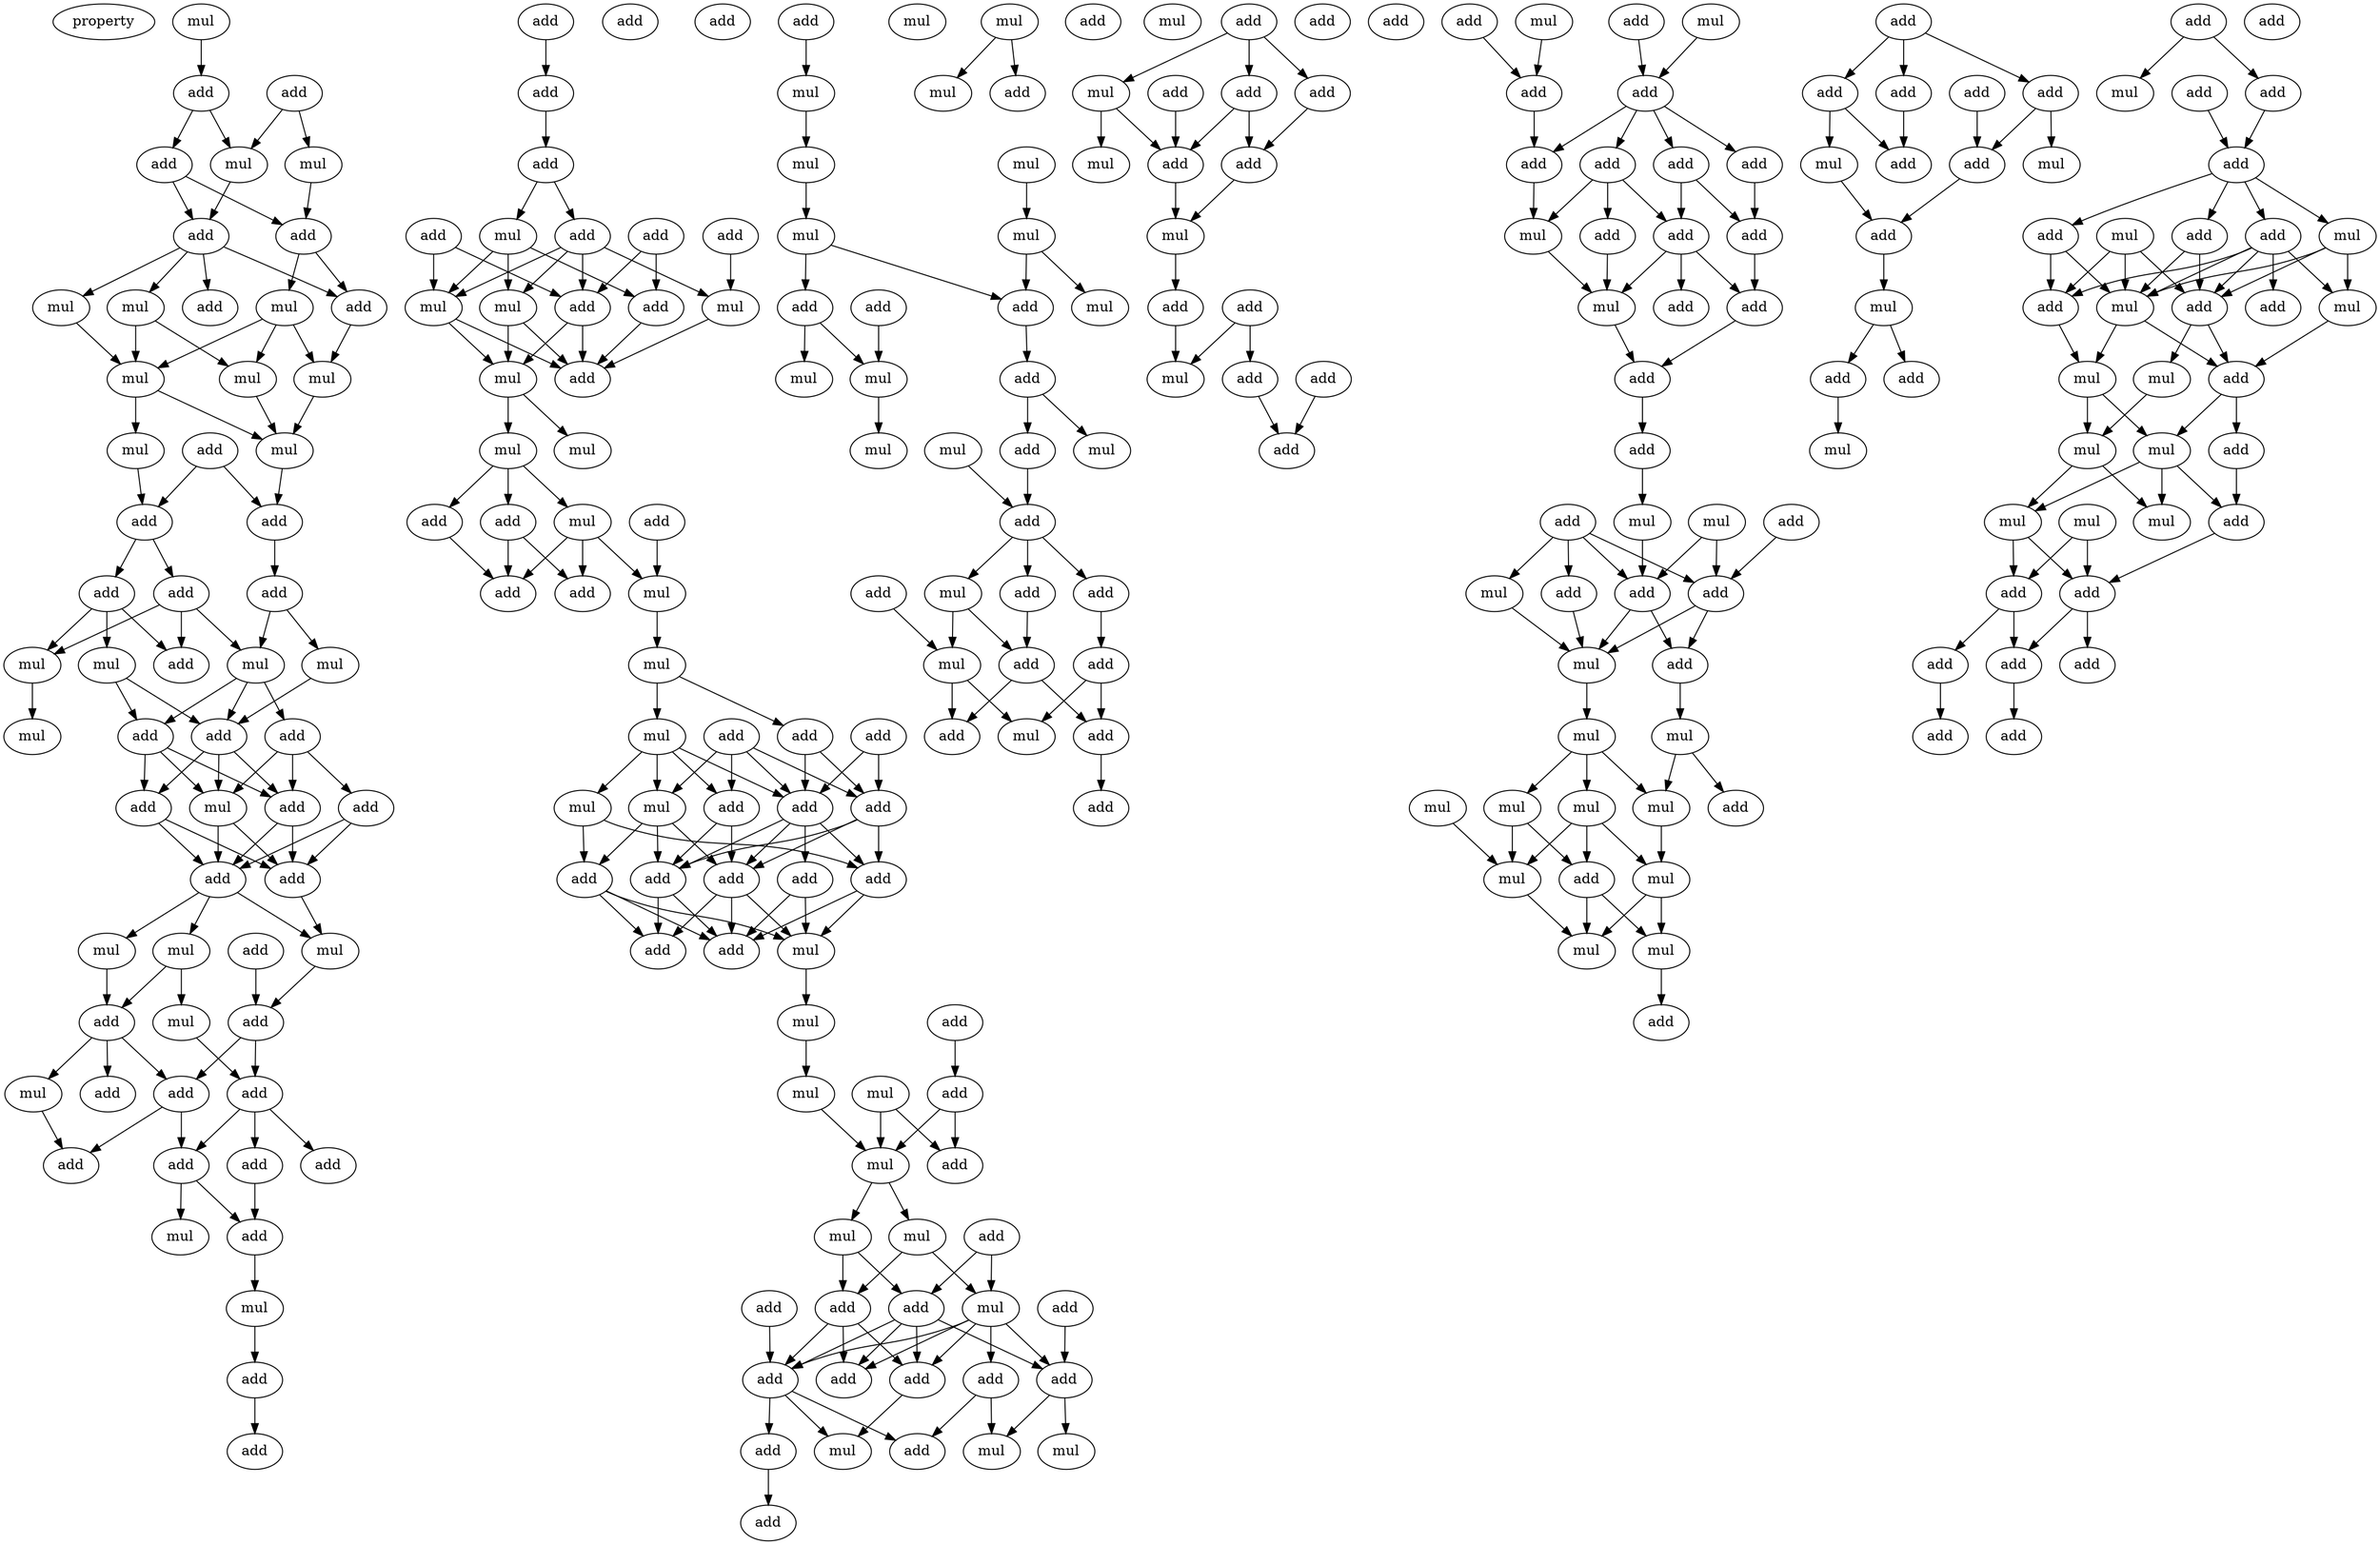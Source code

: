 digraph {
    node [fontcolor=black]
    property [mul=2,lf=1.5]
    0 [ label = mul ];
    1 [ label = add ];
    2 [ label = add ];
    3 [ label = mul ];
    4 [ label = mul ];
    5 [ label = add ];
    6 [ label = add ];
    7 [ label = add ];
    8 [ label = mul ];
    9 [ label = mul ];
    10 [ label = add ];
    11 [ label = add ];
    12 [ label = mul ];
    13 [ label = mul ];
    14 [ label = mul ];
    15 [ label = mul ];
    16 [ label = add ];
    17 [ label = mul ];
    18 [ label = mul ];
    19 [ label = add ];
    20 [ label = add ];
    21 [ label = add ];
    22 [ label = add ];
    23 [ label = add ];
    24 [ label = mul ];
    25 [ label = add ];
    26 [ label = mul ];
    27 [ label = mul ];
    28 [ label = mul ];
    29 [ label = add ];
    30 [ label = add ];
    31 [ label = add ];
    32 [ label = mul ];
    33 [ label = add ];
    34 [ label = add ];
    35 [ label = add ];
    36 [ label = mul ];
    37 [ label = add ];
    38 [ label = add ];
    39 [ label = mul ];
    40 [ label = mul ];
    41 [ label = add ];
    42 [ label = mul ];
    43 [ label = add ];
    44 [ label = mul ];
    45 [ label = add ];
    46 [ label = mul ];
    47 [ label = add ];
    48 [ label = add ];
    49 [ label = add ];
    50 [ label = add ];
    51 [ label = add ];
    52 [ label = add ];
    53 [ label = add ];
    54 [ label = mul ];
    55 [ label = add ];
    56 [ label = mul ];
    57 [ label = add ];
    58 [ label = add ];
    59 [ label = add ];
    60 [ label = add ];
    61 [ label = add ];
    62 [ label = add ];
    63 [ label = add ];
    64 [ label = mul ];
    65 [ label = add ];
    66 [ label = add ];
    67 [ label = add ];
    68 [ label = add ];
    69 [ label = mul ];
    70 [ label = mul ];
    71 [ label = add ];
    72 [ label = mul ];
    73 [ label = add ];
    74 [ label = mul ];
    75 [ label = add ];
    76 [ label = mul ];
    77 [ label = mul ];
    78 [ label = add ];
    79 [ label = mul ];
    80 [ label = add ];
    81 [ label = add ];
    82 [ label = add ];
    83 [ label = add ];
    84 [ label = mul ];
    85 [ label = mul ];
    86 [ label = add ];
    87 [ label = add ];
    88 [ label = mul ];
    89 [ label = add ];
    90 [ label = add ];
    91 [ label = mul ];
    92 [ label = mul ];
    93 [ label = add ];
    94 [ label = add ];
    95 [ label = add ];
    96 [ label = add ];
    97 [ label = add ];
    98 [ label = add ];
    99 [ label = add ];
    100 [ label = add ];
    101 [ label = add ];
    102 [ label = mul ];
    103 [ label = add ];
    104 [ label = mul ];
    105 [ label = mul ];
    106 [ label = mul ];
    107 [ label = add ];
    108 [ label = mul ];
    109 [ label = add ];
    110 [ label = mul ];
    111 [ label = add ];
    112 [ label = mul ];
    113 [ label = add ];
    114 [ label = mul ];
    115 [ label = add ];
    116 [ label = add ];
    117 [ label = add ];
    118 [ label = add ];
    119 [ label = add ];
    120 [ label = add ];
    121 [ label = add ];
    122 [ label = add ];
    123 [ label = mul ];
    124 [ label = add ];
    125 [ label = mul ];
    126 [ label = mul ];
    127 [ label = add ];
    128 [ label = add ];
    129 [ label = add ];
    130 [ label = mul ];
    131 [ label = mul ];
    132 [ label = mul ];
    133 [ label = add ];
    134 [ label = mul ];
    135 [ label = mul ];
    136 [ label = add ];
    137 [ label = mul ];
    138 [ label = mul ];
    139 [ label = mul ];
    140 [ label = mul ];
    141 [ label = add ];
    142 [ label = mul ];
    143 [ label = add ];
    144 [ label = add ];
    145 [ label = mul ];
    146 [ label = add ];
    147 [ label = mul ];
    148 [ label = add ];
    149 [ label = mul ];
    150 [ label = mul ];
    151 [ label = mul ];
    152 [ label = add ];
    153 [ label = add ];
    154 [ label = mul ];
    155 [ label = add ];
    156 [ label = add ];
    157 [ label = add ];
    158 [ label = add ];
    159 [ label = mul ];
    160 [ label = add ];
    161 [ label = mul ];
    162 [ label = add ];
    163 [ label = add ];
    164 [ label = add ];
    165 [ label = mul ];
    166 [ label = add ];
    167 [ label = add ];
    168 [ label = add ];
    169 [ label = add ];
    170 [ label = mul ];
    171 [ label = add ];
    172 [ label = mul ];
    173 [ label = add ];
    174 [ label = add ];
    175 [ label = mul ];
    176 [ label = add ];
    177 [ label = add ];
    178 [ label = add ];
    179 [ label = add ];
    180 [ label = add ];
    181 [ label = add ];
    182 [ label = add ];
    183 [ label = mul ];
    184 [ label = mul ];
    185 [ label = add ];
    186 [ label = add ];
    187 [ label = add ];
    188 [ label = add ];
    189 [ label = add ];
    190 [ label = add ];
    191 [ label = mul ];
    192 [ label = add ];
    193 [ label = add ];
    194 [ label = add ];
    195 [ label = add ];
    196 [ label = mul ];
    197 [ label = add ];
    198 [ label = add ];
    199 [ label = add ];
    200 [ label = add ];
    201 [ label = mul ];
    202 [ label = add ];
    203 [ label = mul ];
    204 [ label = mul ];
    205 [ label = add ];
    206 [ label = add ];
    207 [ label = add ];
    208 [ label = mul ];
    209 [ label = add ];
    210 [ label = mul ];
    211 [ label = mul ];
    212 [ label = add ];
    213 [ label = mul ];
    214 [ label = mul ];
    215 [ label = mul ];
    216 [ label = mul ];
    217 [ label = mul ];
    218 [ label = add ];
    219 [ label = mul ];
    220 [ label = mul ];
    221 [ label = mul ];
    222 [ label = add ];
    223 [ label = add ];
    224 [ label = add ];
    225 [ label = add ];
    226 [ label = add ];
    227 [ label = add ];
    228 [ label = mul ];
    229 [ label = add ];
    230 [ label = add ];
    231 [ label = mul ];
    232 [ label = add ];
    233 [ label = mul ];
    234 [ label = add ];
    235 [ label = add ];
    236 [ label = add ];
    237 [ label = mul ];
    238 [ label = add ];
    239 [ label = mul ];
    240 [ label = add ];
    241 [ label = add ];
    242 [ label = add ];
    243 [ label = add ];
    244 [ label = add ];
    245 [ label = mul ];
    246 [ label = mul ];
    247 [ label = add ];
    248 [ label = add ];
    249 [ label = add ];
    250 [ label = mul ];
    251 [ label = mul ];
    252 [ label = mul ];
    253 [ label = add ];
    254 [ label = mul ];
    255 [ label = add ];
    256 [ label = mul ];
    257 [ label = mul ];
    258 [ label = mul ];
    259 [ label = add ];
    260 [ label = mul ];
    261 [ label = mul ];
    262 [ label = add ];
    263 [ label = add ];
    264 [ label = add ];
    265 [ label = add ];
    266 [ label = add ];
    267 [ label = add ];
    268 [ label = add ];
    269 [ label = add ];
    0 -> 1 [ name = 0 ];
    1 -> 3 [ name = 1 ];
    1 -> 5 [ name = 2 ];
    2 -> 3 [ name = 3 ];
    2 -> 4 [ name = 4 ];
    3 -> 6 [ name = 5 ];
    4 -> 7 [ name = 6 ];
    5 -> 6 [ name = 7 ];
    5 -> 7 [ name = 8 ];
    6 -> 8 [ name = 9 ];
    6 -> 10 [ name = 10 ];
    6 -> 11 [ name = 11 ];
    6 -> 12 [ name = 12 ];
    7 -> 9 [ name = 13 ];
    7 -> 11 [ name = 14 ];
    8 -> 13 [ name = 15 ];
    8 -> 15 [ name = 16 ];
    9 -> 13 [ name = 17 ];
    9 -> 14 [ name = 18 ];
    9 -> 15 [ name = 19 ];
    11 -> 14 [ name = 20 ];
    12 -> 13 [ name = 21 ];
    13 -> 17 [ name = 22 ];
    13 -> 18 [ name = 23 ];
    14 -> 17 [ name = 24 ];
    15 -> 17 [ name = 25 ];
    16 -> 19 [ name = 26 ];
    16 -> 20 [ name = 27 ];
    17 -> 19 [ name = 28 ];
    18 -> 20 [ name = 29 ];
    19 -> 22 [ name = 30 ];
    20 -> 21 [ name = 31 ];
    20 -> 23 [ name = 32 ];
    21 -> 25 [ name = 33 ];
    21 -> 26 [ name = 34 ];
    21 -> 27 [ name = 35 ];
    22 -> 24 [ name = 36 ];
    22 -> 27 [ name = 37 ];
    23 -> 25 [ name = 38 ];
    23 -> 26 [ name = 39 ];
    23 -> 28 [ name = 40 ];
    24 -> 30 [ name = 41 ];
    26 -> 32 [ name = 42 ];
    27 -> 29 [ name = 43 ];
    27 -> 30 [ name = 44 ];
    27 -> 31 [ name = 45 ];
    28 -> 30 [ name = 46 ];
    28 -> 31 [ name = 47 ];
    29 -> 34 [ name = 48 ];
    29 -> 35 [ name = 49 ];
    29 -> 36 [ name = 50 ];
    30 -> 33 [ name = 51 ];
    30 -> 34 [ name = 52 ];
    30 -> 36 [ name = 53 ];
    31 -> 33 [ name = 54 ];
    31 -> 34 [ name = 55 ];
    31 -> 36 [ name = 56 ];
    33 -> 37 [ name = 57 ];
    33 -> 38 [ name = 58 ];
    34 -> 37 [ name = 59 ];
    34 -> 38 [ name = 60 ];
    35 -> 37 [ name = 61 ];
    35 -> 38 [ name = 62 ];
    36 -> 37 [ name = 63 ];
    36 -> 38 [ name = 64 ];
    37 -> 39 [ name = 65 ];
    37 -> 40 [ name = 66 ];
    37 -> 42 [ name = 67 ];
    38 -> 39 [ name = 68 ];
    39 -> 45 [ name = 69 ];
    40 -> 43 [ name = 70 ];
    41 -> 45 [ name = 71 ];
    42 -> 43 [ name = 72 ];
    42 -> 44 [ name = 73 ];
    43 -> 46 [ name = 74 ];
    43 -> 47 [ name = 75 ];
    43 -> 48 [ name = 76 ];
    44 -> 49 [ name = 77 ];
    45 -> 48 [ name = 78 ];
    45 -> 49 [ name = 79 ];
    46 -> 52 [ name = 80 ];
    48 -> 50 [ name = 81 ];
    48 -> 52 [ name = 82 ];
    49 -> 50 [ name = 83 ];
    49 -> 51 [ name = 84 ];
    49 -> 53 [ name = 85 ];
    50 -> 54 [ name = 86 ];
    50 -> 55 [ name = 87 ];
    53 -> 55 [ name = 88 ];
    55 -> 56 [ name = 89 ];
    56 -> 57 [ name = 90 ];
    57 -> 59 [ name = 91 ];
    58 -> 62 [ name = 92 ];
    62 -> 63 [ name = 93 ];
    63 -> 64 [ name = 94 ];
    63 -> 65 [ name = 95 ];
    64 -> 69 [ name = 96 ];
    64 -> 70 [ name = 97 ];
    64 -> 71 [ name = 98 ];
    65 -> 69 [ name = 99 ];
    65 -> 70 [ name = 100 ];
    65 -> 72 [ name = 101 ];
    65 -> 73 [ name = 102 ];
    66 -> 72 [ name = 103 ];
    67 -> 71 [ name = 104 ];
    67 -> 73 [ name = 105 ];
    68 -> 70 [ name = 106 ];
    68 -> 73 [ name = 107 ];
    69 -> 74 [ name = 108 ];
    69 -> 75 [ name = 109 ];
    70 -> 74 [ name = 110 ];
    70 -> 75 [ name = 111 ];
    71 -> 75 [ name = 112 ];
    72 -> 75 [ name = 113 ];
    73 -> 74 [ name = 114 ];
    73 -> 75 [ name = 115 ];
    74 -> 76 [ name = 116 ];
    74 -> 77 [ name = 117 ];
    76 -> 79 [ name = 118 ];
    76 -> 80 [ name = 119 ];
    76 -> 81 [ name = 120 ];
    78 -> 84 [ name = 121 ];
    79 -> 82 [ name = 122 ];
    79 -> 83 [ name = 123 ];
    79 -> 84 [ name = 124 ];
    80 -> 82 [ name = 125 ];
    80 -> 83 [ name = 126 ];
    81 -> 83 [ name = 127 ];
    84 -> 85 [ name = 128 ];
    85 -> 88 [ name = 129 ];
    85 -> 89 [ name = 130 ];
    86 -> 90 [ name = 131 ];
    86 -> 92 [ name = 132 ];
    86 -> 93 [ name = 133 ];
    86 -> 94 [ name = 134 ];
    87 -> 93 [ name = 135 ];
    87 -> 94 [ name = 136 ];
    88 -> 90 [ name = 137 ];
    88 -> 91 [ name = 138 ];
    88 -> 92 [ name = 139 ];
    88 -> 94 [ name = 140 ];
    89 -> 93 [ name = 141 ];
    89 -> 94 [ name = 142 ];
    90 -> 96 [ name = 143 ];
    90 -> 97 [ name = 144 ];
    91 -> 95 [ name = 145 ];
    91 -> 98 [ name = 146 ];
    92 -> 95 [ name = 147 ];
    92 -> 96 [ name = 148 ];
    92 -> 97 [ name = 149 ];
    93 -> 96 [ name = 150 ];
    93 -> 97 [ name = 151 ];
    93 -> 98 [ name = 152 ];
    94 -> 96 [ name = 153 ];
    94 -> 97 [ name = 154 ];
    94 -> 98 [ name = 155 ];
    94 -> 99 [ name = 156 ];
    95 -> 100 [ name = 157 ];
    95 -> 101 [ name = 158 ];
    95 -> 102 [ name = 159 ];
    96 -> 100 [ name = 160 ];
    96 -> 101 [ name = 161 ];
    96 -> 102 [ name = 162 ];
    97 -> 100 [ name = 163 ];
    97 -> 101 [ name = 164 ];
    98 -> 101 [ name = 165 ];
    98 -> 102 [ name = 166 ];
    99 -> 101 [ name = 167 ];
    99 -> 102 [ name = 168 ];
    102 -> 104 [ name = 169 ];
    103 -> 107 [ name = 170 ];
    104 -> 106 [ name = 171 ];
    105 -> 108 [ name = 172 ];
    105 -> 109 [ name = 173 ];
    106 -> 108 [ name = 174 ];
    107 -> 108 [ name = 175 ];
    107 -> 109 [ name = 176 ];
    108 -> 110 [ name = 177 ];
    108 -> 112 [ name = 178 ];
    110 -> 114 [ name = 179 ];
    110 -> 116 [ name = 180 ];
    111 -> 114 [ name = 181 ];
    111 -> 117 [ name = 182 ];
    112 -> 116 [ name = 183 ];
    112 -> 117 [ name = 184 ];
    113 -> 121 [ name = 185 ];
    114 -> 118 [ name = 186 ];
    114 -> 119 [ name = 187 ];
    114 -> 120 [ name = 188 ];
    114 -> 121 [ name = 189 ];
    114 -> 122 [ name = 190 ];
    115 -> 120 [ name = 191 ];
    116 -> 118 [ name = 192 ];
    116 -> 120 [ name = 193 ];
    116 -> 122 [ name = 194 ];
    117 -> 118 [ name = 195 ];
    117 -> 120 [ name = 196 ];
    117 -> 121 [ name = 197 ];
    117 -> 122 [ name = 198 ];
    118 -> 125 [ name = 199 ];
    119 -> 123 [ name = 200 ];
    119 -> 127 [ name = 201 ];
    120 -> 124 [ name = 202 ];
    120 -> 125 [ name = 203 ];
    120 -> 127 [ name = 204 ];
    121 -> 123 [ name = 205 ];
    121 -> 126 [ name = 206 ];
    124 -> 128 [ name = 207 ];
    129 -> 131 [ name = 208 ];
    131 -> 137 [ name = 209 ];
    132 -> 135 [ name = 210 ];
    132 -> 136 [ name = 211 ];
    134 -> 139 [ name = 212 ];
    137 -> 138 [ name = 213 ];
    138 -> 143 [ name = 214 ];
    138 -> 144 [ name = 215 ];
    139 -> 140 [ name = 216 ];
    139 -> 143 [ name = 217 ];
    141 -> 145 [ name = 218 ];
    143 -> 146 [ name = 219 ];
    144 -> 145 [ name = 220 ];
    144 -> 147 [ name = 221 ];
    145 -> 150 [ name = 222 ];
    146 -> 148 [ name = 223 ];
    146 -> 149 [ name = 224 ];
    148 -> 152 [ name = 225 ];
    151 -> 152 [ name = 226 ];
    152 -> 153 [ name = 227 ];
    152 -> 154 [ name = 228 ];
    152 -> 156 [ name = 229 ];
    153 -> 157 [ name = 230 ];
    154 -> 157 [ name = 231 ];
    154 -> 159 [ name = 232 ];
    155 -> 159 [ name = 233 ];
    156 -> 158 [ name = 234 ];
    157 -> 160 [ name = 235 ];
    157 -> 162 [ name = 236 ];
    158 -> 161 [ name = 237 ];
    158 -> 162 [ name = 238 ];
    159 -> 160 [ name = 239 ];
    159 -> 161 [ name = 240 ];
    162 -> 163 [ name = 241 ];
    164 -> 165 [ name = 242 ];
    164 -> 166 [ name = 243 ];
    164 -> 167 [ name = 244 ];
    165 -> 169 [ name = 245 ];
    165 -> 170 [ name = 246 ];
    166 -> 171 [ name = 247 ];
    167 -> 169 [ name = 248 ];
    167 -> 171 [ name = 249 ];
    168 -> 169 [ name = 250 ];
    169 -> 172 [ name = 251 ];
    171 -> 172 [ name = 252 ];
    172 -> 174 [ name = 253 ];
    173 -> 175 [ name = 254 ];
    173 -> 179 [ name = 255 ];
    174 -> 175 [ name = 256 ];
    176 -> 180 [ name = 257 ];
    179 -> 180 [ name = 258 ];
    181 -> 185 [ name = 259 ];
    182 -> 186 [ name = 260 ];
    183 -> 186 [ name = 261 ];
    184 -> 185 [ name = 262 ];
    185 -> 187 [ name = 263 ];
    185 -> 188 [ name = 264 ];
    185 -> 189 [ name = 265 ];
    185 -> 190 [ name = 266 ];
    186 -> 188 [ name = 267 ];
    187 -> 191 [ name = 268 ];
    187 -> 193 [ name = 269 ];
    187 -> 194 [ name = 270 ];
    188 -> 191 [ name = 271 ];
    189 -> 192 [ name = 272 ];
    189 -> 193 [ name = 273 ];
    190 -> 192 [ name = 274 ];
    191 -> 196 [ name = 275 ];
    192 -> 195 [ name = 276 ];
    193 -> 195 [ name = 277 ];
    193 -> 196 [ name = 278 ];
    193 -> 197 [ name = 279 ];
    194 -> 196 [ name = 280 ];
    195 -> 198 [ name = 281 ];
    196 -> 198 [ name = 282 ];
    198 -> 199 [ name = 283 ];
    199 -> 201 [ name = 284 ];
    200 -> 204 [ name = 285 ];
    200 -> 205 [ name = 286 ];
    200 -> 206 [ name = 287 ];
    200 -> 207 [ name = 288 ];
    201 -> 205 [ name = 289 ];
    202 -> 207 [ name = 290 ];
    203 -> 205 [ name = 291 ];
    203 -> 207 [ name = 292 ];
    204 -> 208 [ name = 293 ];
    205 -> 208 [ name = 294 ];
    205 -> 209 [ name = 295 ];
    206 -> 208 [ name = 296 ];
    207 -> 208 [ name = 297 ];
    207 -> 209 [ name = 298 ];
    208 -> 210 [ name = 299 ];
    209 -> 211 [ name = 300 ];
    210 -> 214 [ name = 301 ];
    210 -> 215 [ name = 302 ];
    210 -> 216 [ name = 303 ];
    211 -> 212 [ name = 304 ];
    211 -> 216 [ name = 305 ];
    213 -> 219 [ name = 306 ];
    214 -> 217 [ name = 307 ];
    214 -> 218 [ name = 308 ];
    214 -> 219 [ name = 309 ];
    215 -> 218 [ name = 310 ];
    215 -> 219 [ name = 311 ];
    216 -> 217 [ name = 312 ];
    217 -> 220 [ name = 313 ];
    217 -> 221 [ name = 314 ];
    218 -> 220 [ name = 315 ];
    218 -> 221 [ name = 316 ];
    219 -> 221 [ name = 317 ];
    220 -> 222 [ name = 318 ];
    223 -> 224 [ name = 319 ];
    223 -> 226 [ name = 320 ];
    223 -> 227 [ name = 321 ];
    224 -> 228 [ name = 322 ];
    224 -> 230 [ name = 323 ];
    225 -> 229 [ name = 324 ];
    226 -> 230 [ name = 325 ];
    227 -> 229 [ name = 326 ];
    227 -> 231 [ name = 327 ];
    228 -> 232 [ name = 328 ];
    229 -> 232 [ name = 329 ];
    232 -> 233 [ name = 330 ];
    233 -> 234 [ name = 331 ];
    233 -> 236 [ name = 332 ];
    234 -> 239 [ name = 333 ];
    235 -> 237 [ name = 334 ];
    235 -> 240 [ name = 335 ];
    238 -> 241 [ name = 336 ];
    240 -> 241 [ name = 337 ];
    241 -> 242 [ name = 338 ];
    241 -> 243 [ name = 339 ];
    241 -> 244 [ name = 340 ];
    241 -> 245 [ name = 341 ];
    242 -> 247 [ name = 342 ];
    242 -> 251 [ name = 343 ];
    243 -> 249 [ name = 344 ];
    243 -> 251 [ name = 345 ];
    244 -> 247 [ name = 346 ];
    244 -> 248 [ name = 347 ];
    244 -> 249 [ name = 348 ];
    244 -> 250 [ name = 349 ];
    244 -> 251 [ name = 350 ];
    245 -> 249 [ name = 351 ];
    245 -> 250 [ name = 352 ];
    245 -> 251 [ name = 353 ];
    246 -> 247 [ name = 354 ];
    246 -> 249 [ name = 355 ];
    246 -> 251 [ name = 356 ];
    247 -> 252 [ name = 357 ];
    249 -> 253 [ name = 358 ];
    249 -> 254 [ name = 359 ];
    250 -> 253 [ name = 360 ];
    251 -> 252 [ name = 361 ];
    251 -> 253 [ name = 362 ];
    252 -> 256 [ name = 363 ];
    252 -> 257 [ name = 364 ];
    253 -> 255 [ name = 365 ];
    253 -> 257 [ name = 366 ];
    254 -> 256 [ name = 367 ];
    255 -> 259 [ name = 368 ];
    256 -> 258 [ name = 369 ];
    256 -> 261 [ name = 370 ];
    257 -> 258 [ name = 371 ];
    257 -> 259 [ name = 372 ];
    257 -> 261 [ name = 373 ];
    258 -> 262 [ name = 374 ];
    258 -> 263 [ name = 375 ];
    259 -> 262 [ name = 376 ];
    260 -> 262 [ name = 377 ];
    260 -> 263 [ name = 378 ];
    262 -> 264 [ name = 379 ];
    262 -> 266 [ name = 380 ];
    263 -> 264 [ name = 381 ];
    263 -> 267 [ name = 382 ];
    264 -> 268 [ name = 383 ];
    267 -> 269 [ name = 384 ];
}
